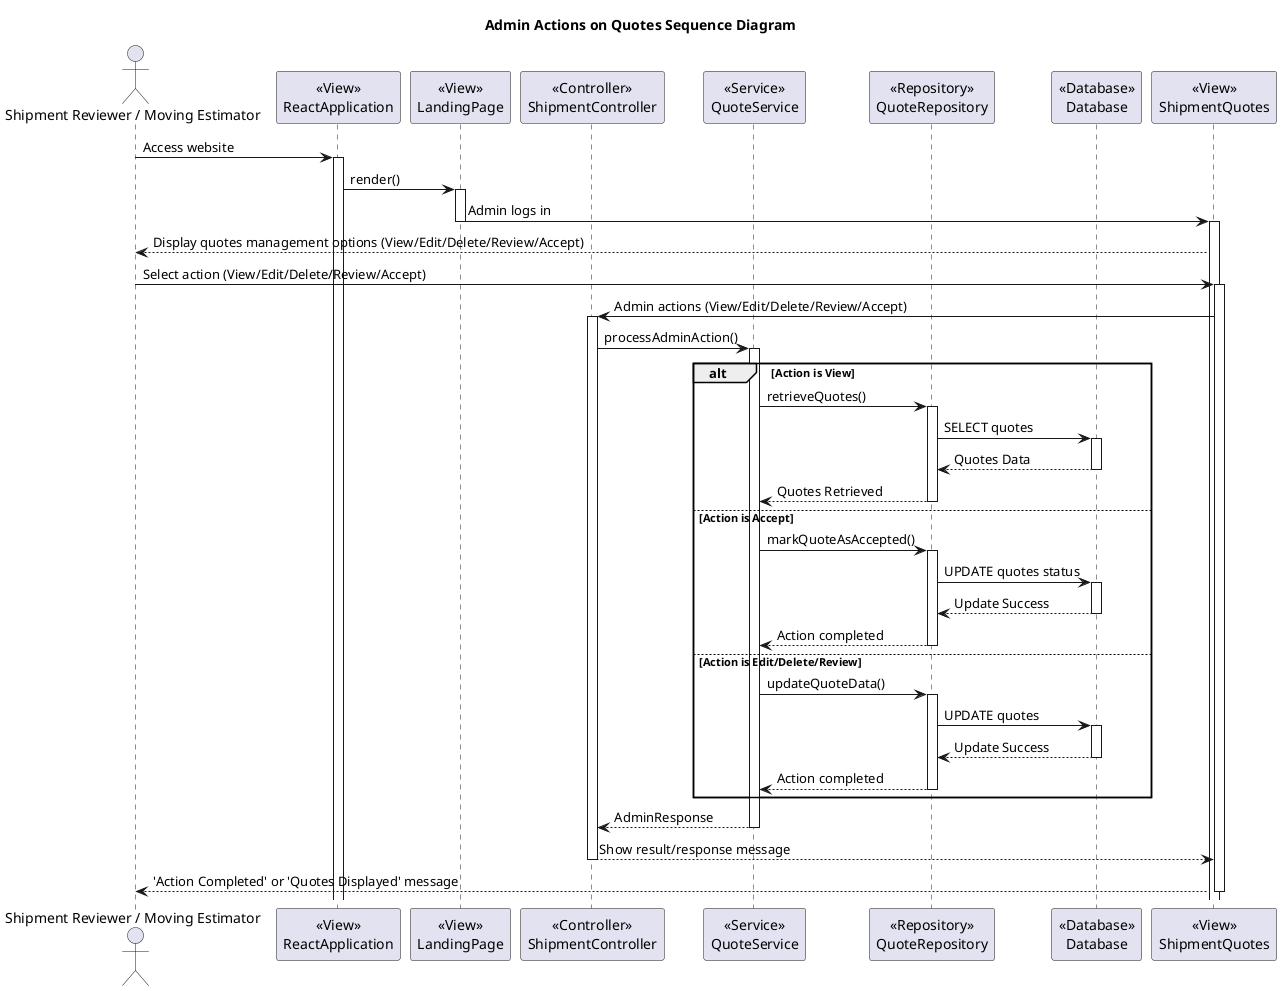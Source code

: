@startuml
title Admin Actions on Quotes Sequence Diagram

actor "Shipment Reviewer / Moving Estimator" as Admin

participant ReactApplication as "<<View>>\nReactApplication"
participant LandingPage as "<<View>>\nLandingPage"
participant ShipmentController as "<<Controller>>\nShipmentController"
participant QuoteService as "<<Service>>\nQuoteService"
participant QuoteRepository as "<<Repository>>\nQuoteRepository"
participant Database as "<<Database>>\nDatabase"
participant ShipmentQuotes as "<<View>>\nShipmentQuotes"

Admin -> ReactApplication : Access website
activate ReactApplication

ReactApplication -> LandingPage : render()
activate LandingPage

LandingPage -> ShipmentQuotes : Admin logs in
deactivate LandingPage
activate ShipmentQuotes

ShipmentQuotes --> Admin : Display quotes management options (View/Edit/Delete/Review/Accept)
Admin -> ShipmentQuotes : Select action (View/Edit/Delete/Review/Accept)
activate ShipmentQuotes

ShipmentQuotes -> ShipmentController : Admin actions (View/Edit/Delete/Review/Accept)
activate ShipmentController

ShipmentController -> QuoteService : processAdminAction()
activate QuoteService

alt Action is View
    QuoteService -> QuoteRepository : retrieveQuotes()
    activate QuoteRepository

    QuoteRepository -> Database : SELECT quotes
    activate Database
    Database --> QuoteRepository : Quotes Data
    deactivate Database

    QuoteRepository --> QuoteService : Quotes Retrieved
    deactivate QuoteRepository
else Action is Accept
    QuoteService -> QuoteRepository : markQuoteAsAccepted()
    activate QuoteRepository

    QuoteRepository -> Database : UPDATE quotes status
    activate Database
    Database --> QuoteRepository : Update Success
    deactivate Database

    QuoteRepository --> QuoteService : Action completed
    deactivate QuoteRepository
else Action is Edit/Delete/Review
    QuoteService -> QuoteRepository : updateQuoteData()
    activate QuoteRepository

    QuoteRepository -> Database : UPDATE quotes
    activate Database
    Database --> QuoteRepository : Update Success
    deactivate Database

    QuoteRepository --> QuoteService : Action completed
    deactivate QuoteRepository
end

QuoteService --> ShipmentController : AdminResponse
deactivate QuoteService

ShipmentController --> ShipmentQuotes : Show result/response message
deactivate ShipmentController

ShipmentQuotes --> Admin : 'Action Completed' or 'Quotes Displayed' message
deactivate ShipmentQuotes

@enduml

